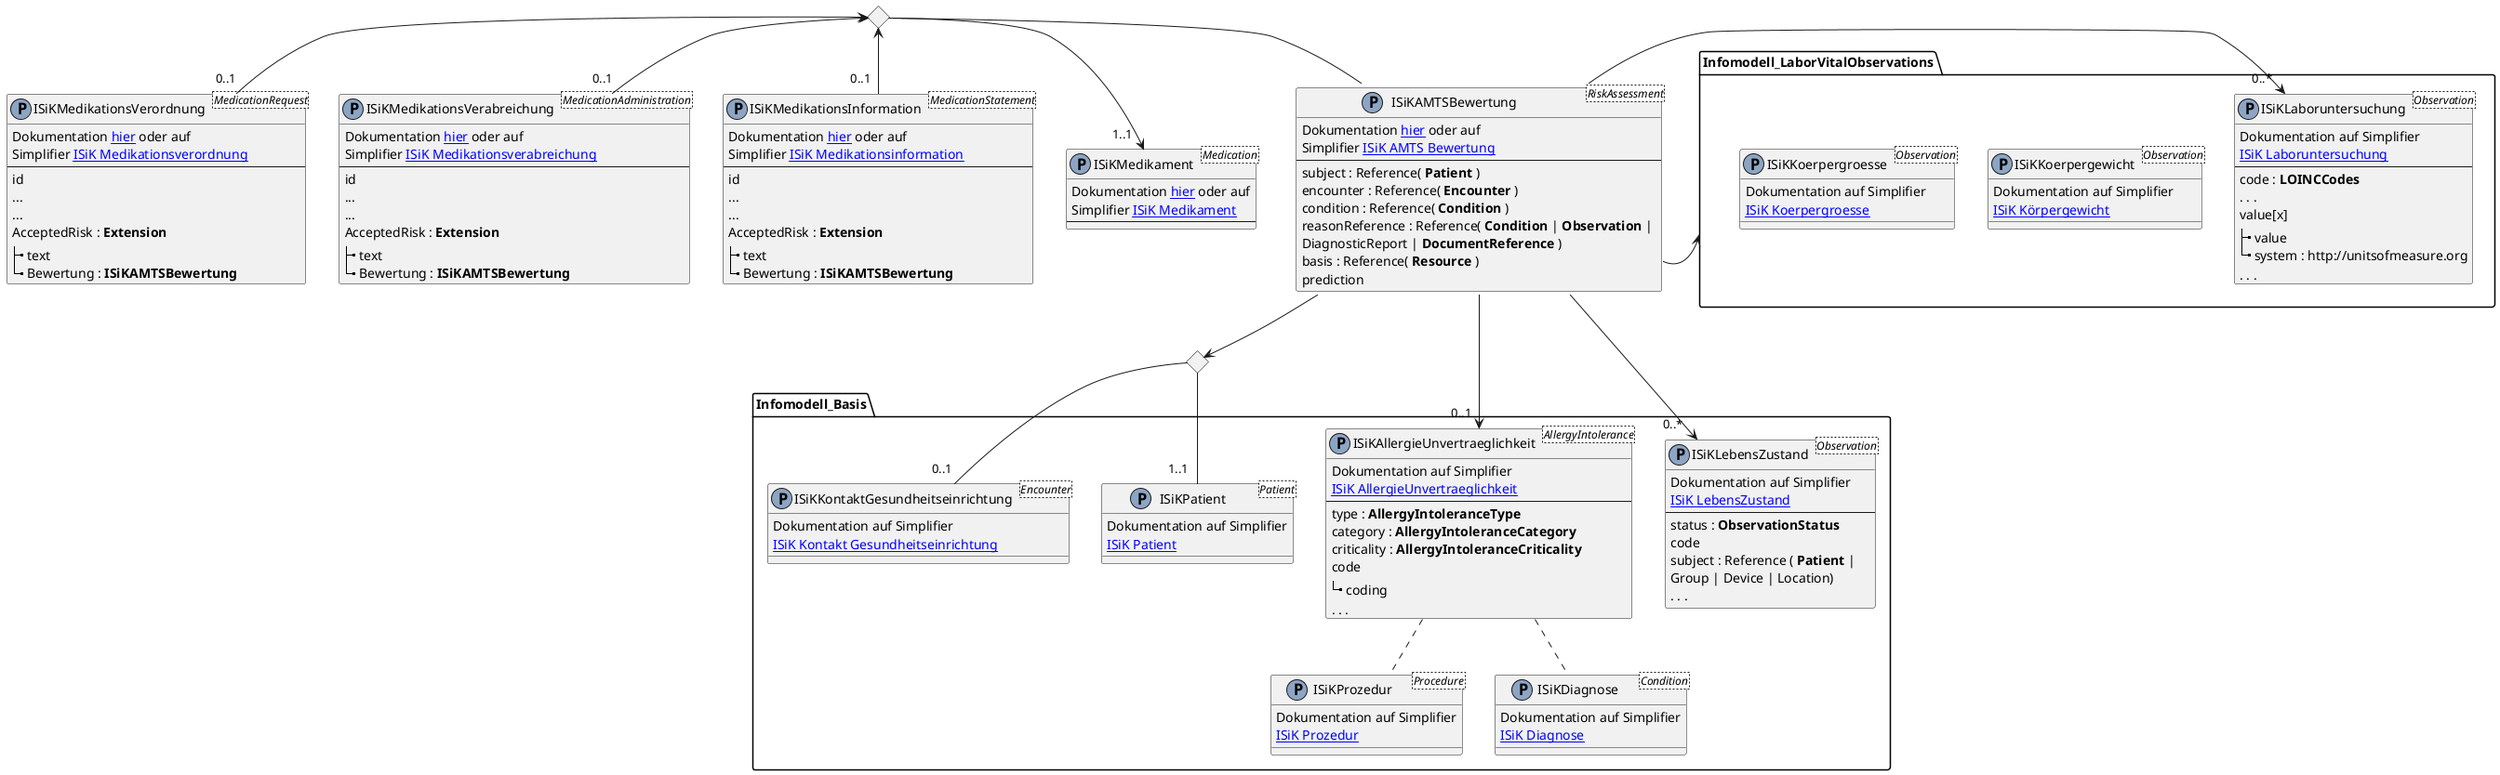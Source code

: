 @startuml amts_infomodel_med

' verhindere Probleme mit gewinkelten Krähenfüßen
'skinparam linetype ortho
 
' package Dummy{
' Entität01 }|..|| Entität02
' Entität03 }o..o| Entität04
' Entität05 ||--o{ Entität06
' Entität07 |o--|| Entität08
' }
 
 ' TODO:
 ' Vervollständigen im Sinne von: https://github.com/gematik/spec-ISiK-Medikation/blob/rc/main-stufe-4/Material/docs/Medikation%20Abgleich%20bestehende%20Spezifikationen.xlsx



   'ISiKMedikation::itemReference --> ISiKMedikation

namespace Infomodell_LaborVitalObservations {
   class ISiKKoerpergewicht <Observation><<(P,#8DA5C4)>>{
      Dokumentation auf Simplifier 
      [[https://simplifier.net/isik-vitalparameter-und-koerpermasze-v4/isikkoerpergewicht ISiK Körpergewicht]]
   }
   class ISiKKoerpergroesse <Observation><<(P,#8DA5C4)>>{
      Dokumentation auf Simplifier 
      [[https://gematik.de/fhir/isik/StructureDefinition/ISiKKoerpergroesse ISiK Koerpergroesse]]
   }

   class  ISiKLaboruntersuchung <Observation><<(P,#8DA5C4)>>{
      Dokumentation auf Simplifier 
      [[https://simplifier.net/isik-labor-v4/isiklaboruntersuchung ISiK Laboruntersuchung]]
      ---
      code : **LOINCCodes**
      . . .
      value[x]
         |_ value
         |_ system : http://unitsofmeasure.org
      . . .
   }
}

namespace Infomodell_Basis {
   class ISiKPatient <Patient><<(P,#8DA5C4)>>{
      Dokumentation auf Simplifier 
      [[https://simplifier.net/isik-basis-v4/isikpatient ISiK Patient]]
   }
   class ISiKKontaktGesundheitseinrichtung <Encounter><<(P,#8DA5C4)>>{
      Dokumentation auf Simplifier 
      [[https://simplifier.net/isik-basis-v4/isikkontaktgesundheitseinrichtung ISiK Kontakt Gesundheitseinrichtung]]
   }  
   class ISiKProzedur <Procedure><<(P,#8DA5C4)>>{
      Dokumentation auf Simplifier 
      [[https://simplifier.net/isik-basis-v4/isikprozedur ISiK Prozedur]]
   }

   
   class ISiKAllergieUnvertraeglichkeit <AllergyIntolerance><<(P,#8DA5C4)>>{
      Dokumentation auf Simplifier 
      [[https://simplifier.net/isik-basis-v4/isikallergieunvertraeglichkeit ISiK AllergieUnvertraeglichkeit]]
      ---
      type : **AllergyIntoleranceType**
      category : **AllergyIntoleranceCategory**
      criticality : **AllergyIntoleranceCriticality**
      code
      |_ coding
      . . .
   }

   class ISiKLebensZustand <Observation><<(P,#8DA5C4)>>{
      Dokumentation auf Simplifier 
      [[https://simplifier.net/isik-basis-v4/isiklebenszustand ISiK LebensZustand]]
      ---
      status : **ObservationStatus**
      code
      subject : Reference ( **Patient** | \nGroup | Device | Location)
      . . .
   }  

   class ISiKDiagnose <Condition><<(P,#8DA5C4)>>{
      Dokumentation auf Simplifier 
      [[https://simplifier.net/isik-basis-v4/isikdiagnose ISiK Diagnose]]
   }
   
}
'Valuesets Observations

'Medikation related
together {
   class ISiKAMTSBewertung <RiskAssessment><<(P,#8DA5C4)>>{
      Dokumentation [[https://simplifier.net/guide/isik-medikation-v4/ImplementationGuide-markdown-Datenobjekte-Profile_AMTSBewertung hier]] oder auf
      Simplifier [[https://simplifier.net/isik-medikation-v4/isikamtsbewertung ISiK AMTS Bewertung]]
      ---
      subject : Reference( **Patient** )
      encounter : Reference( **Encounter** )
      condition : Reference( **Condition** )
      reasonReference : Reference( **Condition** | **Observation** | \nDiagnosticReport | **DocumentReference** )
      basis : Reference( **Resource** )
      prediction
   }
   
   class ISiKMedikament <Medication><<(P,#8DA5C4)>>{
      Dokumentation [[https://simplifier.net/guide/isik-medikation-v4/ImplementationGuide-markdown-Datenobjekte-Profile_Medikament hier]] oder auf 
      Simplifier [[https://simplifier.net/isik-medikation-v4/isikmedikament ISiK Medikament]]
      ---
   }
   'ISiKMedikation::itemReference --> ISiKMedikation

   class ISiKMedikationsInformation <MedicationStatement><<(P,#8DA5C4)>>{
      Dokumentation [[https://simplifier.net/guide/isik-medikation-v4/ImplementationGuide-markdown-Datenobjekte-Profile_MedikationsInformation hier]] oder auf 
      Simplifier [[https://simplifier.net/isik-medikation-v4/isikmedikationsinformation ISiK Medikationsinformation]]
      ---
      id
      ...
      ...
      AcceptedRisk : **Extension**
      |_ text
      |_ Bewertung : **ISiKAMTSBewertung**
   }

   class ISiKMedikationsVerabreichung <MedicationAdministration><<(P,#8DA5C4)>>{
      Dokumentation [[https://simplifier.net/guide/isik-medikation-v4/ImplementationGuide-markdown-Datenobjekte-Profile_MedikationsVerabreichung hier]] oder auf 
      Simplifier [[https://simplifier.net/isik-medikation-v4/isikmedikationsverabreichung ISiK Medikationsverabreichung]]
      ---
      id
      ...
      ...
      AcceptedRisk : **Extension**
      |_ text
      |_ Bewertung : **ISiKAMTSBewertung**
   }

   class ISiKMedikationsVerordnung <MedicationRequest><<(P,#8DA5C4)>>{
      Dokumentation [[https://simplifier.net/guide/isik-medikation-v4/ImplementationGuide-markdown-Datenobjekte-Profile_MedikationsVerordnung hier]] oder auf
      Simplifier [[https://simplifier.net/isik-medikation-v4/isikmedikationsverordnung ISiK Medikationsverordnung]]
      ---
      id
      ...
      ...
      AcceptedRisk : **Extension**
      |_ text
      |_ Bewertung : **ISiKAMTSBewertung**
   }

}

'Relations regarding the observation

'diamonds
'together {
<> MultiRef_PatEnc
MultiRef_PatEnc -- "  1..1  " Infomodell_Basis.ISiKPatient
MultiRef_PatEnc -- "  0..1  " Infomodell_Basis.ISiKKontaktGesundheitseinrichtung
<> MultiRef_AccRisk
MultiRef_AccRisk <-down- "  0..1  " ISiKMedikationsVerordnung
MultiRef_AccRisk <-down- "  0..1  " ISiKMedikationsVerabreichung
MultiRef_AccRisk <-down- "  0..1  " ISiKMedikationsInformation
'}


Infomodell_Basis.ISiKAllergieUnvertraeglichkeit .. Infomodell_Basis.ISiKDiagnose

Infomodell_Basis.ISiKAllergieUnvertraeglichkeit .. Infomodell_Basis.ISiKProzedur

'AMTS
ISiKMedikament "  1..1  " <-down-  MultiRef_AccRisk
ISiKAMTSBewertung -- MultiRef_AccRisk
ISiKAMTSBewertung --> MultiRef_PatEnc

ISiKAMTSBewertung -right-> "  0..*  " Infomodell_LaborVitalObservations.ISiKLaboruntersuchung
ISiKAMTSBewertung -down-> "  0..1  " Infomodell_Basis.ISiKAllergieUnvertraeglichkeit
ISiKAMTSBewertung -down-> "  0..*  " Infomodell_Basis.ISiKLebensZustand
ISiKAMTSBewertung::basis -right-> Infomodell_LaborVitalObservations

@enduml